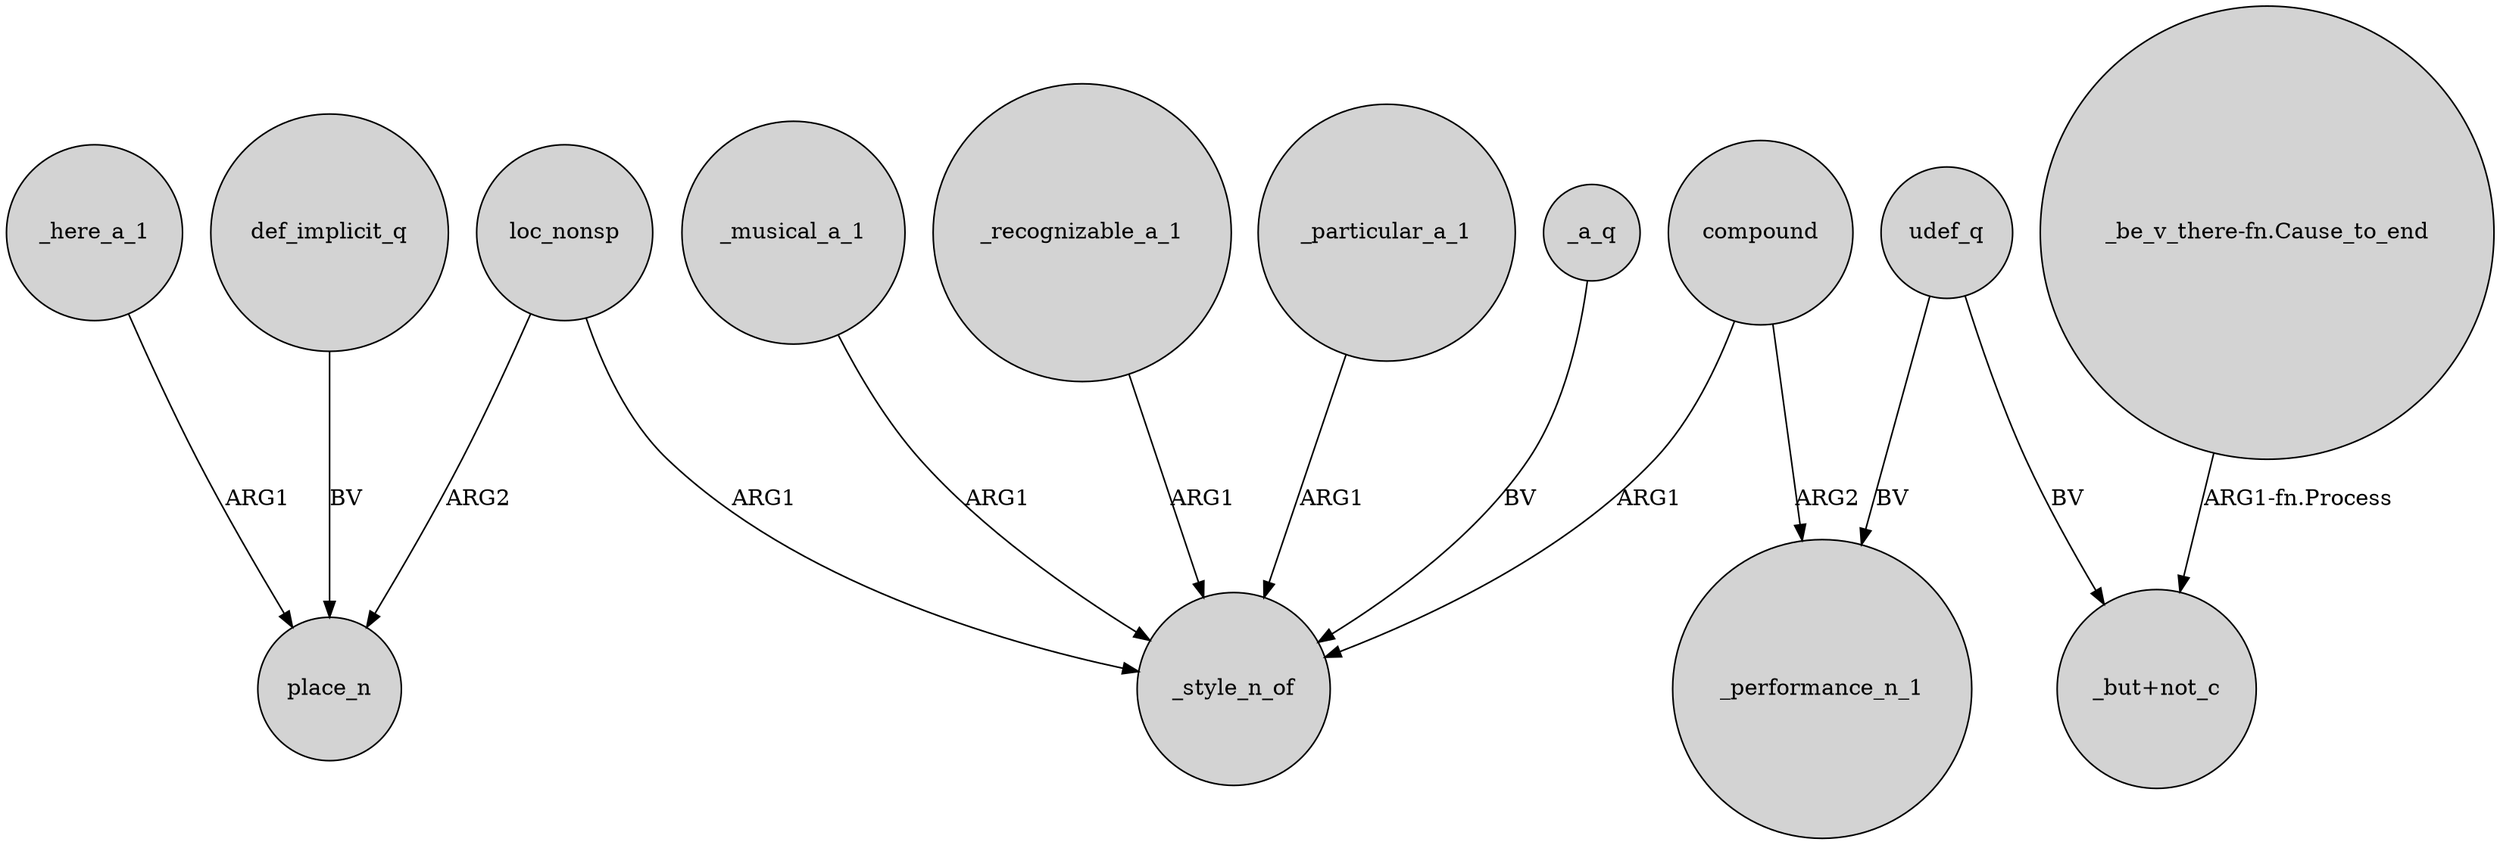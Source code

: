 digraph {
	node [shape=circle style=filled]
	loc_nonsp -> place_n [label=ARG2]
	udef_q -> "_but+not_c" [label=BV]
	compound -> _style_n_of [label=ARG1]
	_musical_a_1 -> _style_n_of [label=ARG1]
	compound -> _performance_n_1 [label=ARG2]
	_here_a_1 -> place_n [label=ARG1]
	def_implicit_q -> place_n [label=BV]
	"_be_v_there-fn.Cause_to_end" -> "_but+not_c" [label="ARG1-fn.Process"]
	_recognizable_a_1 -> _style_n_of [label=ARG1]
	_particular_a_1 -> _style_n_of [label=ARG1]
	loc_nonsp -> _style_n_of [label=ARG1]
	udef_q -> _performance_n_1 [label=BV]
	_a_q -> _style_n_of [label=BV]
}
